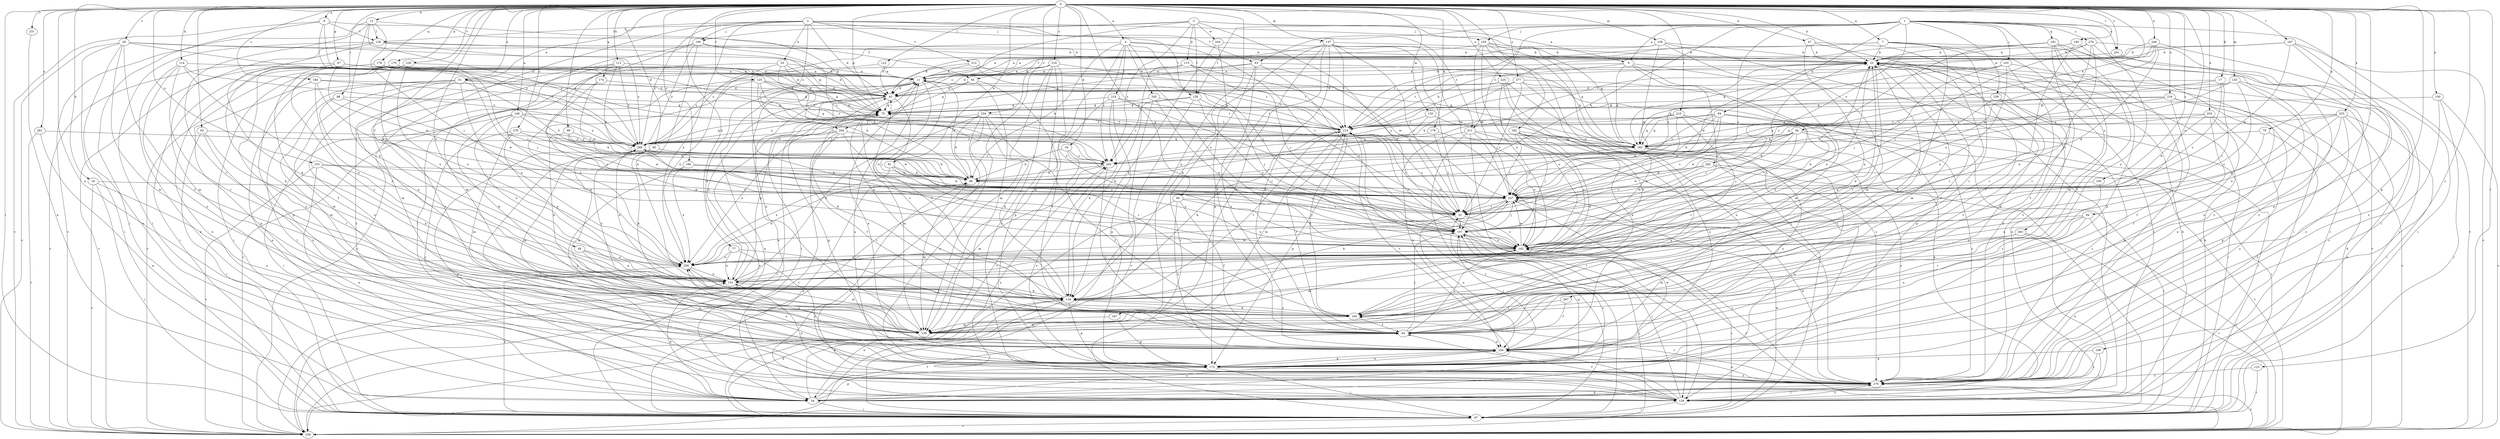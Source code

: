 strict digraph  {
0;
1;
2;
3;
4;
7;
8;
9;
11;
13;
16;
17;
22;
28;
32;
34;
40;
43;
44;
47;
51;
53;
54;
58;
63;
64;
65;
66;
67;
70;
75;
77;
81;
84;
86;
88;
92;
94;
97;
99;
103;
105;
106;
107;
113;
114;
115;
118;
122;
123;
125;
126;
128;
129;
130;
133;
137;
138;
139;
149;
150;
151;
153;
160;
162;
167;
170;
172;
174;
178;
179;
182;
183;
184;
185;
187;
192;
194;
195;
199;
201;
204;
205;
210;
211;
212;
214;
215;
216;
218;
220;
226;
228;
231;
234;
236;
238;
244;
245;
247;
249;
253;
254;
258;
261;
262;
263;
267;
269;
276;
277;
278;
279;
0 -> 4  [label=a];
0 -> 7  [label=a];
0 -> 8  [label=a];
0 -> 13  [label=b];
0 -> 16  [label=b];
0 -> 17  [label=b];
0 -> 22  [label=b];
0 -> 28  [label=c];
0 -> 34  [label=d];
0 -> 40  [label=d];
0 -> 44  [label=e];
0 -> 47  [label=e];
0 -> 51  [label=e];
0 -> 58  [label=f];
0 -> 66  [label=g];
0 -> 67  [label=g];
0 -> 70  [label=g];
0 -> 75  [label=g];
0 -> 77  [label=h];
0 -> 81  [label=h];
0 -> 88  [label=i];
0 -> 92  [label=i];
0 -> 94  [label=i];
0 -> 97  [label=i];
0 -> 99  [label=j];
0 -> 113  [label=k];
0 -> 114  [label=k];
0 -> 122  [label=l];
0 -> 123  [label=l];
0 -> 125  [label=l];
0 -> 130  [label=m];
0 -> 133  [label=m];
0 -> 137  [label=m];
0 -> 138  [label=m];
0 -> 149  [label=n];
0 -> 150  [label=n];
0 -> 153  [label=o];
0 -> 160  [label=o];
0 -> 162  [label=o];
0 -> 167  [label=p];
0 -> 170  [label=p];
0 -> 172  [label=p];
0 -> 174  [label=q];
0 -> 178  [label=q];
0 -> 179  [label=q];
0 -> 184  [label=r];
0 -> 185  [label=r];
0 -> 187  [label=r];
0 -> 192  [label=r];
0 -> 195  [label=s];
0 -> 199  [label=s];
0 -> 201  [label=s];
0 -> 210  [label=t];
0 -> 216  [label=u];
0 -> 218  [label=u];
0 -> 220  [label=u];
0 -> 226  [label=u];
0 -> 228  [label=v];
0 -> 231  [label=v];
0 -> 234  [label=v];
0 -> 249  [label=x];
0 -> 253  [label=x];
0 -> 254  [label=x];
0 -> 258  [label=x];
0 -> 261  [label=y];
0 -> 276  [label=z];
0 -> 277  [label=z];
1 -> 9  [label=a];
1 -> 32  [label=c];
1 -> 63  [label=f];
1 -> 84  [label=h];
1 -> 86  [label=h];
1 -> 103  [label=j];
1 -> 105  [label=j];
1 -> 126  [label=l];
1 -> 182  [label=q];
1 -> 201  [label=s];
1 -> 211  [label=t];
1 -> 236  [label=v];
1 -> 238  [label=w];
1 -> 262  [label=y];
1 -> 263  [label=y];
1 -> 267  [label=y];
1 -> 278  [label=z];
2 -> 43  [label=d];
2 -> 51  [label=e];
2 -> 53  [label=e];
2 -> 63  [label=f];
2 -> 105  [label=j];
2 -> 106  [label=j];
2 -> 126  [label=l];
2 -> 204  [label=s];
2 -> 211  [label=t];
2 -> 212  [label=t];
2 -> 258  [label=x];
2 -> 269  [label=y];
2 -> 279  [label=z];
3 -> 9  [label=a];
3 -> 106  [label=j];
3 -> 115  [label=k];
3 -> 126  [label=l];
3 -> 128  [label=l];
3 -> 162  [label=o];
3 -> 183  [label=q];
3 -> 204  [label=s];
3 -> 205  [label=s];
3 -> 244  [label=w];
4 -> 22  [label=b];
4 -> 32  [label=c];
4 -> 86  [label=h];
4 -> 107  [label=j];
4 -> 139  [label=m];
4 -> 162  [label=o];
4 -> 205  [label=s];
4 -> 214  [label=t];
4 -> 245  [label=w];
4 -> 269  [label=y];
7 -> 22  [label=b];
7 -> 43  [label=d];
7 -> 64  [label=f];
7 -> 97  [label=i];
7 -> 118  [label=k];
7 -> 194  [label=r];
7 -> 279  [label=z];
8 -> 64  [label=f];
8 -> 97  [label=i];
8 -> 128  [label=l];
8 -> 183  [label=q];
8 -> 236  [label=v];
8 -> 269  [label=y];
9 -> 11  [label=a];
9 -> 139  [label=m];
9 -> 151  [label=n];
9 -> 162  [label=o];
9 -> 183  [label=q];
9 -> 215  [label=t];
11 -> 43  [label=d];
11 -> 54  [label=e];
11 -> 162  [label=o];
11 -> 194  [label=r];
11 -> 215  [label=t];
13 -> 75  [label=g];
13 -> 107  [label=j];
13 -> 128  [label=l];
13 -> 151  [label=n];
13 -> 194  [label=r];
13 -> 236  [label=v];
13 -> 269  [label=y];
16 -> 97  [label=i];
16 -> 226  [label=u];
16 -> 236  [label=v];
16 -> 247  [label=w];
17 -> 32  [label=c];
17 -> 43  [label=d];
17 -> 107  [label=j];
17 -> 205  [label=s];
22 -> 11  [label=a];
22 -> 54  [label=e];
22 -> 65  [label=f];
22 -> 86  [label=h];
22 -> 129  [label=l];
22 -> 139  [label=m];
22 -> 194  [label=r];
22 -> 236  [label=v];
22 -> 247  [label=w];
22 -> 258  [label=x];
28 -> 22  [label=b];
28 -> 43  [label=d];
28 -> 54  [label=e];
28 -> 65  [label=f];
28 -> 97  [label=i];
28 -> 139  [label=m];
28 -> 236  [label=v];
28 -> 269  [label=y];
32 -> 107  [label=j];
32 -> 162  [label=o];
32 -> 215  [label=t];
32 -> 226  [label=u];
34 -> 32  [label=c];
34 -> 65  [label=f];
34 -> 86  [label=h];
34 -> 205  [label=s];
40 -> 118  [label=k];
40 -> 129  [label=l];
40 -> 139  [label=m];
40 -> 205  [label=s];
43 -> 75  [label=g];
43 -> 107  [label=j];
43 -> 129  [label=l];
43 -> 151  [label=n];
43 -> 236  [label=v];
44 -> 32  [label=c];
44 -> 86  [label=h];
44 -> 97  [label=i];
44 -> 107  [label=j];
44 -> 129  [label=l];
44 -> 183  [label=q];
44 -> 247  [label=w];
44 -> 269  [label=y];
47 -> 22  [label=b];
47 -> 65  [label=f];
47 -> 151  [label=n];
47 -> 194  [label=r];
51 -> 43  [label=d];
51 -> 54  [label=e];
51 -> 75  [label=g];
51 -> 86  [label=h];
51 -> 129  [label=l];
51 -> 139  [label=m];
51 -> 194  [label=r];
51 -> 226  [label=u];
51 -> 258  [label=x];
53 -> 11  [label=a];
53 -> 86  [label=h];
53 -> 183  [label=q];
53 -> 205  [label=s];
53 -> 236  [label=v];
53 -> 258  [label=x];
54 -> 32  [label=c];
54 -> 65  [label=f];
54 -> 97  [label=i];
54 -> 118  [label=k];
54 -> 151  [label=n];
54 -> 172  [label=p];
54 -> 226  [label=u];
54 -> 269  [label=y];
58 -> 151  [label=n];
58 -> 172  [label=p];
58 -> 258  [label=x];
63 -> 11  [label=a];
63 -> 75  [label=g];
63 -> 97  [label=i];
63 -> 162  [label=o];
63 -> 183  [label=q];
63 -> 226  [label=u];
64 -> 43  [label=d];
64 -> 65  [label=f];
64 -> 75  [label=g];
64 -> 236  [label=v];
65 -> 107  [label=j];
65 -> 162  [label=o];
65 -> 215  [label=t];
65 -> 226  [label=u];
66 -> 32  [label=c];
66 -> 65  [label=f];
66 -> 97  [label=i];
66 -> 107  [label=j];
66 -> 226  [label=u];
67 -> 11  [label=a];
67 -> 75  [label=g];
67 -> 118  [label=k];
67 -> 183  [label=q];
67 -> 236  [label=v];
67 -> 247  [label=w];
70 -> 162  [label=o];
70 -> 183  [label=q];
70 -> 279  [label=z];
75 -> 139  [label=m];
75 -> 215  [label=t];
75 -> 236  [label=v];
75 -> 269  [label=y];
77 -> 65  [label=f];
77 -> 151  [label=n];
77 -> 258  [label=x];
77 -> 279  [label=z];
81 -> 86  [label=h];
81 -> 107  [label=j];
81 -> 162  [label=o];
81 -> 258  [label=x];
84 -> 32  [label=c];
84 -> 86  [label=h];
84 -> 183  [label=q];
84 -> 205  [label=s];
84 -> 215  [label=t];
84 -> 247  [label=w];
84 -> 258  [label=x];
84 -> 279  [label=z];
86 -> 11  [label=a];
86 -> 54  [label=e];
86 -> 139  [label=m];
86 -> 247  [label=w];
88 -> 75  [label=g];
88 -> 139  [label=m];
88 -> 151  [label=n];
88 -> 247  [label=w];
92 -> 97  [label=i];
92 -> 194  [label=r];
92 -> 226  [label=u];
92 -> 269  [label=y];
94 -> 107  [label=j];
94 -> 162  [label=o];
94 -> 194  [label=r];
94 -> 226  [label=u];
94 -> 236  [label=v];
97 -> 11  [label=a];
97 -> 22  [label=b];
97 -> 118  [label=k];
97 -> 215  [label=t];
97 -> 236  [label=v];
97 -> 247  [label=w];
97 -> 258  [label=x];
99 -> 118  [label=k];
99 -> 205  [label=s];
99 -> 247  [label=w];
99 -> 269  [label=y];
103 -> 11  [label=a];
103 -> 65  [label=f];
103 -> 86  [label=h];
103 -> 107  [label=j];
103 -> 258  [label=x];
103 -> 279  [label=z];
105 -> 11  [label=a];
105 -> 22  [label=b];
105 -> 97  [label=i];
105 -> 129  [label=l];
105 -> 162  [label=o];
105 -> 183  [label=q];
105 -> 247  [label=w];
106 -> 22  [label=b];
106 -> 129  [label=l];
106 -> 139  [label=m];
106 -> 151  [label=n];
106 -> 205  [label=s];
106 -> 269  [label=y];
107 -> 162  [label=o];
107 -> 172  [label=p];
107 -> 236  [label=v];
107 -> 269  [label=y];
107 -> 279  [label=z];
113 -> 11  [label=a];
113 -> 32  [label=c];
113 -> 86  [label=h];
113 -> 139  [label=m];
113 -> 269  [label=y];
113 -> 279  [label=z];
114 -> 11  [label=a];
114 -> 54  [label=e];
114 -> 151  [label=n];
114 -> 194  [label=r];
114 -> 226  [label=u];
114 -> 269  [label=y];
115 -> 11  [label=a];
115 -> 32  [label=c];
115 -> 43  [label=d];
115 -> 107  [label=j];
115 -> 118  [label=k];
115 -> 247  [label=w];
118 -> 11  [label=a];
118 -> 22  [label=b];
118 -> 43  [label=d];
118 -> 54  [label=e];
118 -> 172  [label=p];
118 -> 194  [label=r];
118 -> 215  [label=t];
118 -> 269  [label=y];
122 -> 11  [label=a];
122 -> 162  [label=o];
123 -> 97  [label=i];
123 -> 279  [label=z];
125 -> 43  [label=d];
125 -> 75  [label=g];
125 -> 86  [label=h];
125 -> 162  [label=o];
125 -> 183  [label=q];
125 -> 205  [label=s];
125 -> 236  [label=v];
126 -> 75  [label=g];
126 -> 107  [label=j];
126 -> 162  [label=o];
126 -> 205  [label=s];
126 -> 236  [label=v];
128 -> 22  [label=b];
128 -> 75  [label=g];
128 -> 118  [label=k];
128 -> 129  [label=l];
128 -> 139  [label=m];
128 -> 269  [label=y];
129 -> 22  [label=b];
129 -> 65  [label=f];
129 -> 86  [label=h];
129 -> 97  [label=i];
129 -> 107  [label=j];
129 -> 162  [label=o];
129 -> 205  [label=s];
129 -> 226  [label=u];
129 -> 279  [label=z];
130 -> 205  [label=s];
130 -> 215  [label=t];
130 -> 226  [label=u];
133 -> 43  [label=d];
133 -> 162  [label=o];
133 -> 183  [label=q];
133 -> 205  [label=s];
133 -> 226  [label=u];
133 -> 279  [label=z];
137 -> 22  [label=b];
137 -> 32  [label=c];
137 -> 43  [label=d];
137 -> 65  [label=f];
137 -> 107  [label=j];
137 -> 118  [label=k];
137 -> 139  [label=m];
137 -> 172  [label=p];
137 -> 215  [label=t];
137 -> 247  [label=w];
138 -> 22  [label=b];
138 -> 43  [label=d];
138 -> 129  [label=l];
138 -> 139  [label=m];
138 -> 215  [label=t];
138 -> 247  [label=w];
139 -> 11  [label=a];
149 -> 86  [label=h];
149 -> 97  [label=i];
149 -> 118  [label=k];
149 -> 151  [label=n];
149 -> 215  [label=t];
149 -> 258  [label=x];
149 -> 269  [label=y];
150 -> 75  [label=g];
150 -> 97  [label=i];
150 -> 236  [label=v];
150 -> 279  [label=z];
151 -> 11  [label=a];
151 -> 75  [label=g];
151 -> 118  [label=k];
151 -> 247  [label=w];
153 -> 32  [label=c];
153 -> 54  [label=e];
153 -> 86  [label=h];
153 -> 151  [label=n];
153 -> 236  [label=v];
160 -> 86  [label=h];
160 -> 172  [label=p];
160 -> 247  [label=w];
160 -> 258  [label=x];
162 -> 22  [label=b];
162 -> 97  [label=i];
162 -> 139  [label=m];
162 -> 215  [label=t];
162 -> 247  [label=w];
162 -> 258  [label=x];
167 -> 139  [label=m];
167 -> 172  [label=p];
170 -> 11  [label=a];
170 -> 43  [label=d];
170 -> 54  [label=e];
170 -> 65  [label=f];
170 -> 194  [label=r];
170 -> 226  [label=u];
170 -> 258  [label=x];
172 -> 11  [label=a];
172 -> 75  [label=g];
172 -> 97  [label=i];
172 -> 205  [label=s];
172 -> 215  [label=t];
172 -> 226  [label=u];
172 -> 247  [label=w];
172 -> 258  [label=x];
172 -> 279  [label=z];
174 -> 43  [label=d];
174 -> 247  [label=w];
174 -> 258  [label=x];
178 -> 11  [label=a];
178 -> 32  [label=c];
178 -> 43  [label=d];
178 -> 97  [label=i];
178 -> 107  [label=j];
178 -> 236  [label=v];
179 -> 32  [label=c];
179 -> 162  [label=o];
179 -> 269  [label=y];
182 -> 22  [label=b];
182 -> 32  [label=c];
182 -> 65  [label=f];
182 -> 139  [label=m];
182 -> 172  [label=p];
182 -> 194  [label=r];
182 -> 215  [label=t];
182 -> 279  [label=z];
183 -> 54  [label=e];
183 -> 226  [label=u];
183 -> 247  [label=w];
183 -> 279  [label=z];
184 -> 43  [label=d];
184 -> 151  [label=n];
184 -> 172  [label=p];
184 -> 215  [label=t];
184 -> 247  [label=w];
185 -> 22  [label=b];
185 -> 97  [label=i];
185 -> 194  [label=r];
187 -> 11  [label=a];
187 -> 22  [label=b];
187 -> 172  [label=p];
187 -> 236  [label=v];
187 -> 247  [label=w];
187 -> 279  [label=z];
192 -> 32  [label=c];
192 -> 107  [label=j];
192 -> 118  [label=k];
192 -> 151  [label=n];
192 -> 162  [label=o];
192 -> 183  [label=q];
192 -> 226  [label=u];
194 -> 22  [label=b];
194 -> 43  [label=d];
194 -> 65  [label=f];
194 -> 118  [label=k];
194 -> 139  [label=m];
194 -> 215  [label=t];
195 -> 194  [label=r];
195 -> 247  [label=w];
199 -> 129  [label=l];
199 -> 172  [label=p];
199 -> 279  [label=z];
201 -> 11  [label=a];
201 -> 279  [label=z];
204 -> 65  [label=f];
204 -> 183  [label=q];
204 -> 236  [label=v];
204 -> 247  [label=w];
204 -> 258  [label=x];
204 -> 269  [label=y];
205 -> 86  [label=h];
205 -> 139  [label=m];
205 -> 226  [label=u];
210 -> 32  [label=c];
210 -> 54  [label=e];
210 -> 183  [label=q];
210 -> 194  [label=r];
210 -> 215  [label=t];
210 -> 269  [label=y];
210 -> 279  [label=z];
211 -> 97  [label=i];
211 -> 129  [label=l];
211 -> 162  [label=o];
211 -> 183  [label=q];
211 -> 226  [label=u];
211 -> 279  [label=z];
212 -> 11  [label=a];
212 -> 43  [label=d];
212 -> 183  [label=q];
212 -> 215  [label=t];
214 -> 32  [label=c];
214 -> 75  [label=g];
214 -> 118  [label=k];
214 -> 172  [label=p];
214 -> 215  [label=t];
214 -> 236  [label=v];
215 -> 11  [label=a];
215 -> 22  [label=b];
215 -> 32  [label=c];
215 -> 75  [label=g];
215 -> 118  [label=k];
215 -> 139  [label=m];
215 -> 172  [label=p];
215 -> 269  [label=y];
216 -> 65  [label=f];
216 -> 75  [label=g];
216 -> 86  [label=h];
216 -> 183  [label=q];
216 -> 236  [label=v];
216 -> 279  [label=z];
218 -> 11  [label=a];
218 -> 97  [label=i];
218 -> 139  [label=m];
218 -> 162  [label=o];
218 -> 172  [label=p];
218 -> 215  [label=t];
218 -> 269  [label=y];
218 -> 279  [label=z];
220 -> 43  [label=d];
220 -> 118  [label=k];
220 -> 162  [label=o];
220 -> 226  [label=u];
220 -> 279  [label=z];
226 -> 22  [label=b];
226 -> 107  [label=j];
226 -> 172  [label=p];
226 -> 258  [label=x];
228 -> 11  [label=a];
228 -> 97  [label=i];
228 -> 172  [label=p];
228 -> 236  [label=v];
228 -> 258  [label=x];
231 -> 54  [label=e];
234 -> 86  [label=h];
234 -> 118  [label=k];
234 -> 129  [label=l];
234 -> 151  [label=n];
234 -> 194  [label=r];
234 -> 215  [label=t];
234 -> 269  [label=y];
234 -> 279  [label=z];
236 -> 22  [label=b];
236 -> 107  [label=j];
236 -> 279  [label=z];
238 -> 65  [label=f];
238 -> 75  [label=g];
238 -> 97  [label=i];
238 -> 151  [label=n];
244 -> 22  [label=b];
244 -> 65  [label=f];
244 -> 118  [label=k];
245 -> 75  [label=g];
245 -> 97  [label=i];
245 -> 162  [label=o];
245 -> 215  [label=t];
247 -> 32  [label=c];
247 -> 107  [label=j];
247 -> 118  [label=k];
247 -> 258  [label=x];
249 -> 22  [label=b];
249 -> 97  [label=i];
249 -> 162  [label=o];
249 -> 183  [label=q];
249 -> 215  [label=t];
249 -> 247  [label=w];
253 -> 54  [label=e];
253 -> 107  [label=j];
253 -> 129  [label=l];
253 -> 162  [label=o];
253 -> 172  [label=p];
253 -> 183  [label=q];
253 -> 215  [label=t];
253 -> 226  [label=u];
254 -> 65  [label=f];
254 -> 172  [label=p];
254 -> 183  [label=q];
254 -> 215  [label=t];
254 -> 247  [label=w];
254 -> 279  [label=z];
258 -> 22  [label=b];
258 -> 86  [label=h];
258 -> 139  [label=m];
258 -> 151  [label=n];
261 -> 54  [label=e];
261 -> 236  [label=v];
261 -> 269  [label=y];
262 -> 32  [label=c];
262 -> 86  [label=h];
262 -> 97  [label=i];
262 -> 236  [label=v];
262 -> 247  [label=w];
263 -> 54  [label=e];
263 -> 139  [label=m];
263 -> 162  [label=o];
263 -> 236  [label=v];
267 -> 65  [label=f];
267 -> 194  [label=r];
269 -> 75  [label=g];
269 -> 86  [label=h];
269 -> 139  [label=m];
269 -> 151  [label=n];
269 -> 205  [label=s];
276 -> 86  [label=h];
276 -> 139  [label=m];
276 -> 151  [label=n];
276 -> 269  [label=y];
276 -> 279  [label=z];
277 -> 32  [label=c];
277 -> 43  [label=d];
277 -> 86  [label=h];
277 -> 97  [label=i];
277 -> 151  [label=n];
277 -> 172  [label=p];
277 -> 215  [label=t];
278 -> 22  [label=b];
278 -> 97  [label=i];
278 -> 107  [label=j];
278 -> 129  [label=l];
278 -> 151  [label=n];
278 -> 162  [label=o];
279 -> 11  [label=a];
279 -> 22  [label=b];
279 -> 54  [label=e];
279 -> 129  [label=l];
279 -> 151  [label=n];
279 -> 194  [label=r];
279 -> 226  [label=u];
279 -> 247  [label=w];
}
